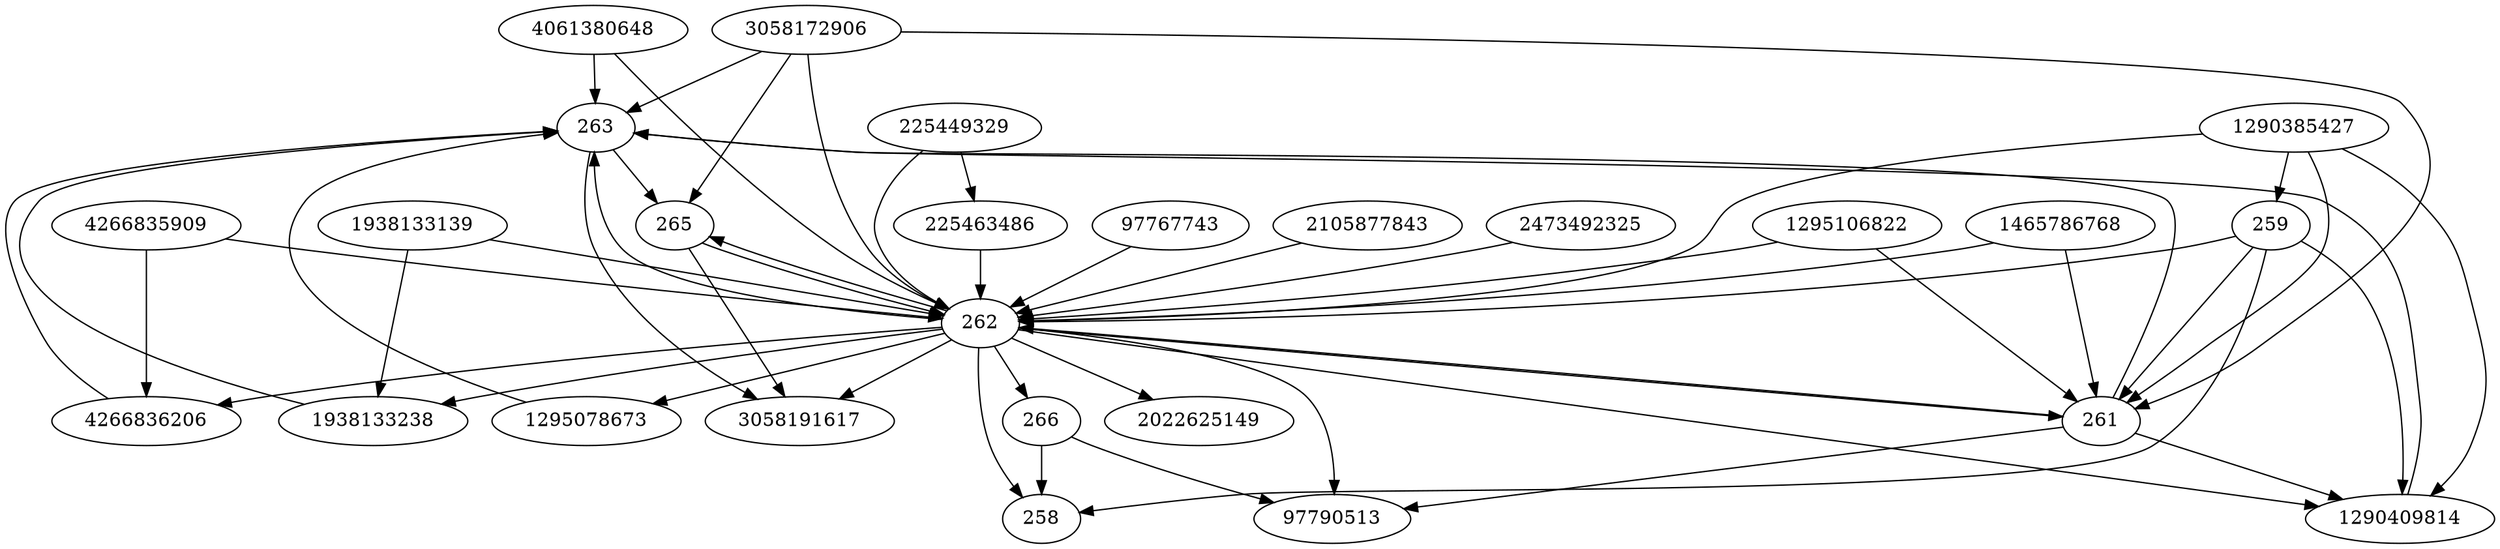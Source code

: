 strict digraph  {
3058191617;
258;
259;
261;
1295106822;
263;
262;
265;
266;
1465786768;
1295078673;
1938133139;
1290385427;
4061380648;
97790513;
225463486;
97767743;
4266835909;
2105877843;
1290409814;
2473492325;
3058172906;
4266836206;
225449329;
1938133238;
2022625149;
259 -> 258;
259 -> 1290409814;
259 -> 261;
259 -> 262;
261 -> 262;
261 -> 97790513;
261 -> 1290409814;
261 -> 263;
1295106822 -> 261;
1295106822 -> 262;
263 -> 3058191617;
263 -> 265;
262 -> 1295078673;
262 -> 266;
262 -> 3058191617;
262 -> 97790513;
262 -> 261;
262 -> 1938133238;
262 -> 2022625149;
262 -> 4266836206;
262 -> 1290409814;
262 -> 263;
262 -> 258;
262 -> 265;
265 -> 262;
265 -> 3058191617;
266 -> 97790513;
266 -> 258;
1465786768 -> 261;
1465786768 -> 262;
1295078673 -> 263;
1938133139 -> 1938133238;
1938133139 -> 262;
1290385427 -> 1290409814;
1290385427 -> 259;
1290385427 -> 261;
1290385427 -> 262;
4061380648 -> 262;
4061380648 -> 263;
225463486 -> 262;
97767743 -> 262;
4266835909 -> 4266836206;
4266835909 -> 262;
2105877843 -> 262;
1290409814 -> 263;
2473492325 -> 262;
3058172906 -> 261;
3058172906 -> 262;
3058172906 -> 263;
3058172906 -> 265;
4266836206 -> 263;
225449329 -> 262;
225449329 -> 225463486;
1938133238 -> 263;
}
